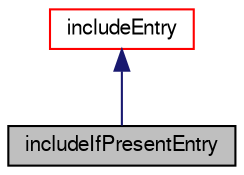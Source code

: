 digraph "includeIfPresentEntry"
{
  bgcolor="transparent";
  edge [fontname="FreeSans",fontsize="10",labelfontname="FreeSans",labelfontsize="10"];
  node [fontname="FreeSans",fontsize="10",shape=record];
  Node3 [label="includeIfPresentEntry",height=0.2,width=0.4,color="black", fillcolor="grey75", style="filled", fontcolor="black"];
  Node4 -> Node3 [dir="back",color="midnightblue",fontsize="10",style="solid",fontname="FreeSans"];
  Node4 [label="includeEntry",height=0.2,width=0.4,color="red",URL="$a26038.html",tooltip="Specify an include file when reading dictionaries, expects a single string to follow. "];
}
